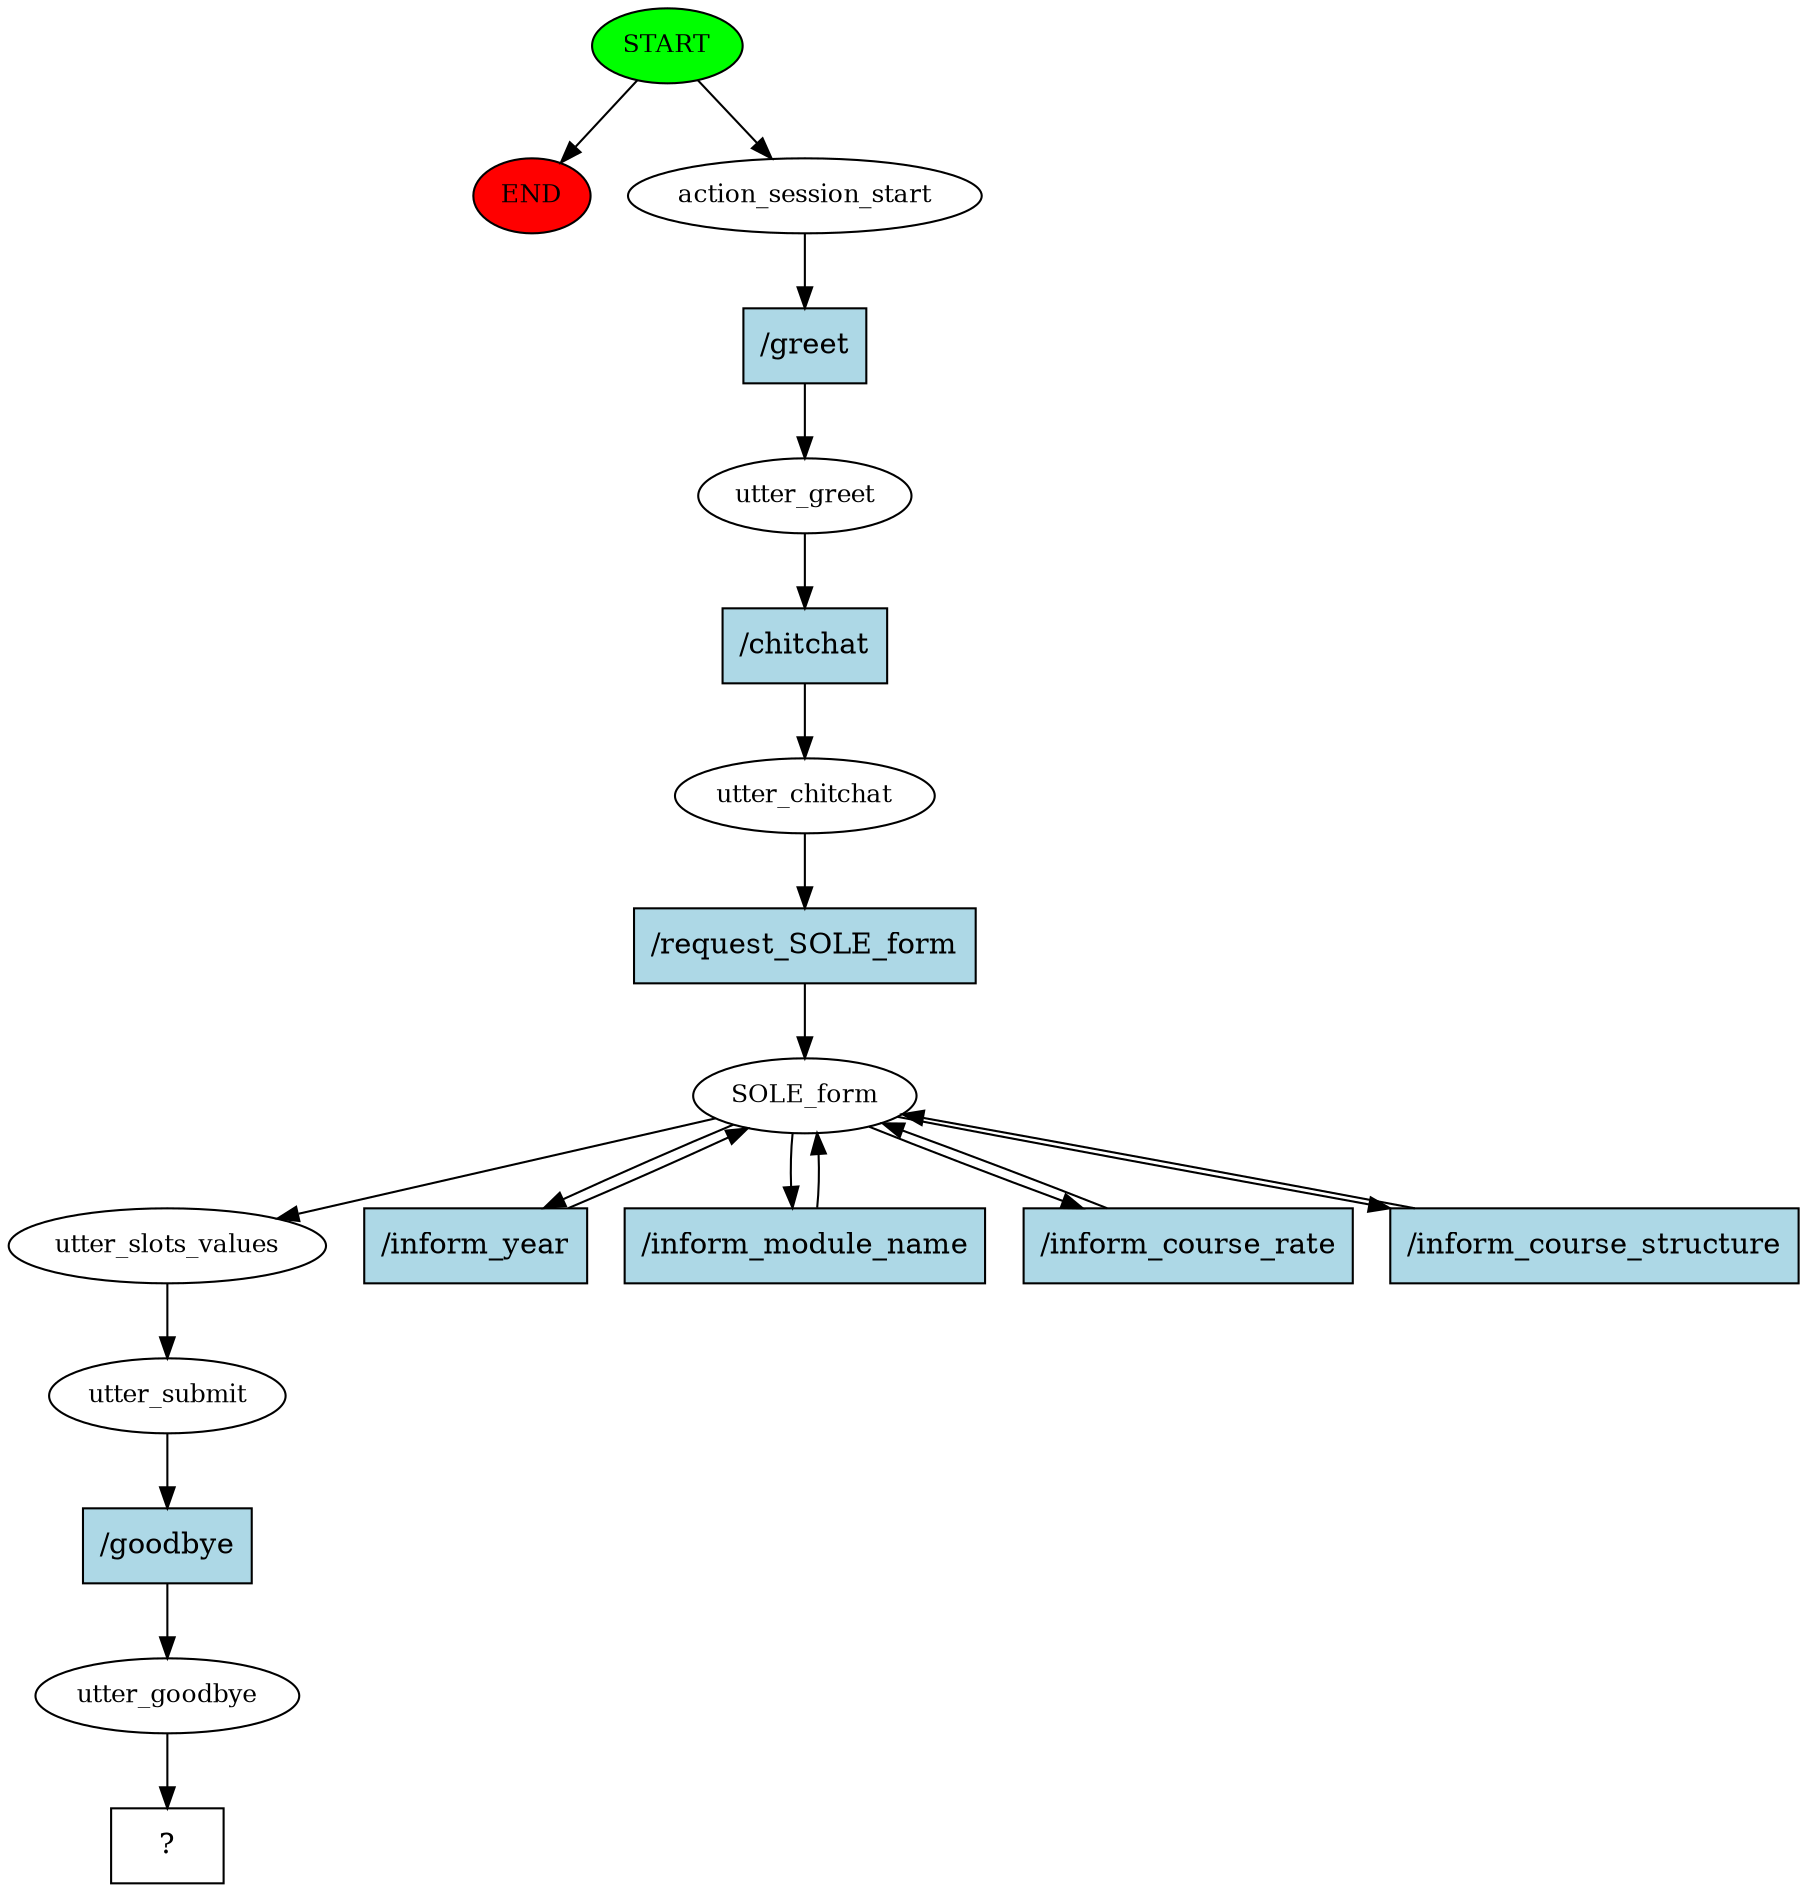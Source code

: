 digraph  {
0 [class="start active", fillcolor=green, fontsize=12, label=START, style=filled];
"-1" [class=end, fillcolor=red, fontsize=12, label=END, style=filled];
1 [class=active, fontsize=12, label=action_session_start];
2 [class=active, fontsize=12, label=utter_greet];
3 [class=active, fontsize=12, label=utter_chitchat];
4 [class=active, fontsize=12, label=SOLE_form];
9 [class=active, fontsize=12, label=utter_slots_values];
10 [class=active, fontsize=12, label=utter_submit];
11 [class=active, fontsize=12, label=utter_goodbye];
12 [class="intent dashed active", label="  ?  ", shape=rect];
13 [class="intent active", fillcolor=lightblue, label="/greet", shape=rect, style=filled];
14 [class="intent active", fillcolor=lightblue, label="/chitchat", shape=rect, style=filled];
15 [class="intent active", fillcolor=lightblue, label="/request_SOLE_form", shape=rect, style=filled];
16 [class="intent active", fillcolor=lightblue, label="/inform_year", shape=rect, style=filled];
17 [class="intent active", fillcolor=lightblue, label="/inform_module_name", shape=rect, style=filled];
18 [class="intent active", fillcolor=lightblue, label="/inform_course_rate", shape=rect, style=filled];
19 [class="intent active", fillcolor=lightblue, label="/inform_course_structure", shape=rect, style=filled];
20 [class="intent active", fillcolor=lightblue, label="/goodbye", shape=rect, style=filled];
0 -> "-1"  [class="", key=NONE, label=""];
0 -> 1  [class=active, key=NONE, label=""];
1 -> 13  [class=active, key=0];
2 -> 14  [class=active, key=0];
3 -> 15  [class=active, key=0];
4 -> 9  [class=active, key=NONE, label=""];
4 -> 16  [class=active, key=0];
4 -> 17  [class=active, key=0];
4 -> 18  [class=active, key=0];
4 -> 19  [class=active, key=0];
9 -> 10  [class=active, key=NONE, label=""];
10 -> 20  [class=active, key=0];
11 -> 12  [class=active, key=NONE, label=""];
13 -> 2  [class=active, key=0];
14 -> 3  [class=active, key=0];
15 -> 4  [class=active, key=0];
16 -> 4  [class=active, key=0];
17 -> 4  [class=active, key=0];
18 -> 4  [class=active, key=0];
19 -> 4  [class=active, key=0];
20 -> 11  [class=active, key=0];
}
